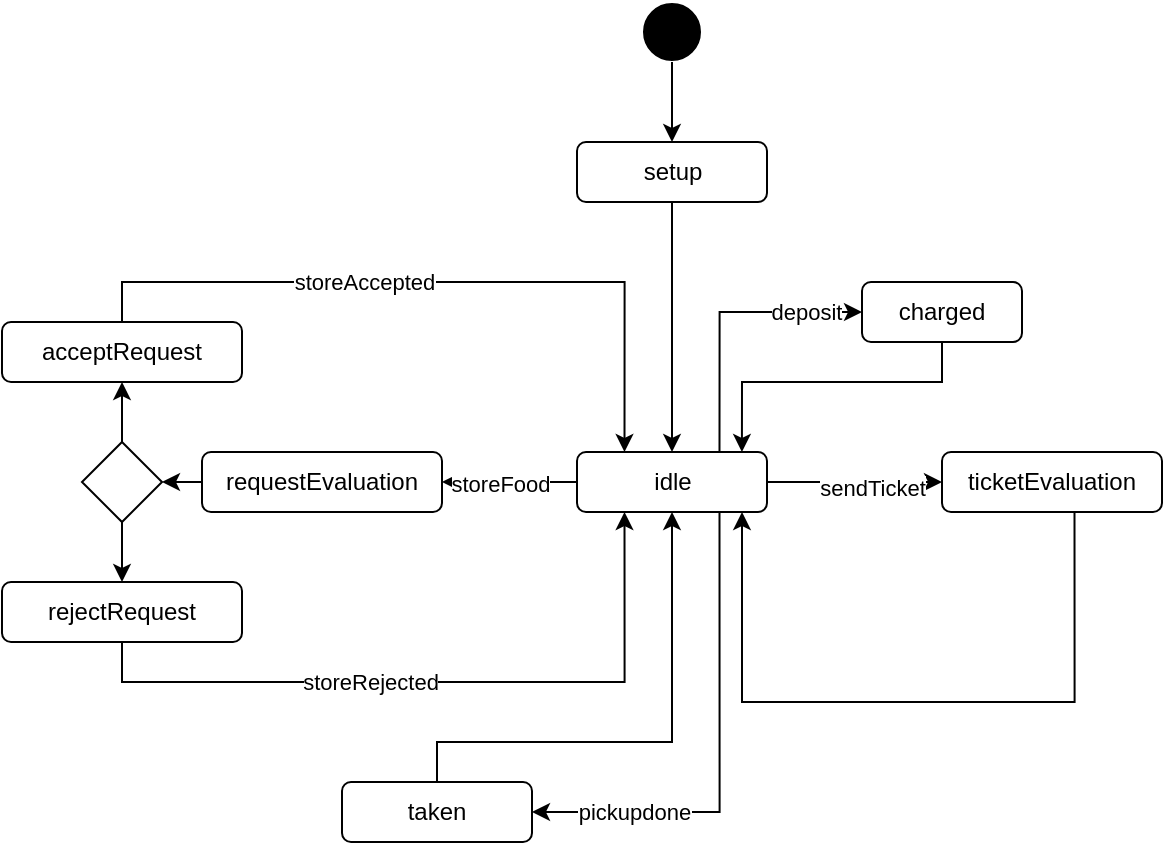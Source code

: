 <mxfile version="21.7.5" type="github">
  <diagram name="Page-1" id="kmjAjQPl-IAW9PTskgZp">
    <mxGraphModel dx="683" dy="370" grid="1" gridSize="10" guides="1" tooltips="1" connect="1" arrows="1" fold="1" page="1" pageScale="1" pageWidth="827" pageHeight="1169" background="#FFFFFF" math="0" shadow="0">
      <root>
        <mxCell id="0" />
        <mxCell id="1" parent="0" />
        <mxCell id="cjToLsPnEBZKVCT3rple-3" value="" style="ellipse;whiteSpace=wrap;html=1;aspect=fixed;fillColor=#000000;strokeColor=#FFFFFF;" parent="1" vertex="1">
          <mxGeometry x="330" y="130" width="30" height="30" as="geometry" />
        </mxCell>
        <mxCell id="cjToLsPnEBZKVCT3rple-4" value="" style="endArrow=classic;html=1;rounded=0;exitX=0.5;exitY=1;exitDx=0;exitDy=0;strokeColor=#000000;" parent="1" source="cjToLsPnEBZKVCT3rple-3" edge="1">
          <mxGeometry width="50" height="50" relative="1" as="geometry">
            <mxPoint x="350" y="220" as="sourcePoint" />
            <mxPoint x="345" y="200" as="targetPoint" />
          </mxGeometry>
        </mxCell>
        <mxCell id="cjToLsPnEBZKVCT3rple-5" value="&lt;font&gt;setup&lt;/font&gt;" style="rounded=1;whiteSpace=wrap;html=1;fillColor=#FFFFFF;strokeColor=#000000;fontColor=#000000;" parent="1" vertex="1">
          <mxGeometry x="297.5" y="200" width="95" height="30" as="geometry" />
        </mxCell>
        <mxCell id="cjToLsPnEBZKVCT3rple-6" value="" style="endArrow=classic;html=1;rounded=0;strokeColor=#000000;entryX=0.5;entryY=0;entryDx=0;entryDy=0;exitX=0.5;exitY=1;exitDx=0;exitDy=0;" parent="1" source="cjToLsPnEBZKVCT3rple-5" target="cjToLsPnEBZKVCT3rple-7" edge="1">
          <mxGeometry width="50" height="50" relative="1" as="geometry">
            <mxPoint x="345" y="230" as="sourcePoint" />
            <mxPoint x="345" y="210" as="targetPoint" />
          </mxGeometry>
        </mxCell>
        <mxCell id="cjToLsPnEBZKVCT3rple-42" style="edgeStyle=orthogonalEdgeStyle;rounded=0;orthogonalLoop=1;jettySize=auto;html=1;exitX=0.75;exitY=0;exitDx=0;exitDy=0;entryX=0;entryY=0.5;entryDx=0;entryDy=0;" parent="1" source="cjToLsPnEBZKVCT3rple-7" target="cjToLsPnEBZKVCT3rple-44" edge="1">
          <mxGeometry relative="1" as="geometry">
            <mxPoint x="480" y="285" as="targetPoint" />
            <mxPoint x="368.75" y="365" as="sourcePoint" />
            <Array as="points">
              <mxPoint x="369" y="285" />
            </Array>
          </mxGeometry>
        </mxCell>
        <mxCell id="cjToLsPnEBZKVCT3rple-43" value="deposit" style="edgeLabel;html=1;align=center;verticalAlign=middle;resizable=0;points=[];" parent="cjToLsPnEBZKVCT3rple-42" vertex="1" connectable="0">
          <mxGeometry x="0.334" y="2" relative="1" as="geometry">
            <mxPoint x="19" y="2" as="offset" />
          </mxGeometry>
        </mxCell>
        <mxCell id="cjToLsPnEBZKVCT3rple-47" style="edgeStyle=orthogonalEdgeStyle;rounded=0;orthogonalLoop=1;jettySize=auto;html=1;exitX=0.75;exitY=1;exitDx=0;exitDy=0;entryX=1;entryY=0.5;entryDx=0;entryDy=0;" parent="1" source="cjToLsPnEBZKVCT3rple-7" target="cjToLsPnEBZKVCT3rple-46" edge="1">
          <mxGeometry relative="1" as="geometry">
            <mxPoint x="350" y="550" as="targetPoint" />
            <Array as="points">
              <mxPoint x="369" y="535" />
            </Array>
          </mxGeometry>
        </mxCell>
        <mxCell id="cjToLsPnEBZKVCT3rple-48" value="pickupdone" style="edgeLabel;html=1;align=center;verticalAlign=middle;resizable=0;points=[];" parent="cjToLsPnEBZKVCT3rple-47" vertex="1" connectable="0">
          <mxGeometry x="0.663" y="-2" relative="1" as="geometry">
            <mxPoint x="9" y="2" as="offset" />
          </mxGeometry>
        </mxCell>
        <mxCell id="BSXn8_YuP-FKHJD0j2s5-3" style="edgeStyle=orthogonalEdgeStyle;rounded=0;orthogonalLoop=1;jettySize=auto;html=1;exitX=0;exitY=0.5;exitDx=0;exitDy=0;" edge="1" parent="1" source="cjToLsPnEBZKVCT3rple-7" target="BSXn8_YuP-FKHJD0j2s5-1">
          <mxGeometry relative="1" as="geometry" />
        </mxCell>
        <mxCell id="BSXn8_YuP-FKHJD0j2s5-4" value="&lt;div&gt;storeFood&lt;/div&gt;" style="edgeLabel;html=1;align=center;verticalAlign=middle;resizable=0;points=[];" vertex="1" connectable="0" parent="BSXn8_YuP-FKHJD0j2s5-3">
          <mxGeometry x="0.141" y="1" relative="1" as="geometry">
            <mxPoint as="offset" />
          </mxGeometry>
        </mxCell>
        <mxCell id="BSXn8_YuP-FKHJD0j2s5-6" style="edgeStyle=orthogonalEdgeStyle;rounded=0;orthogonalLoop=1;jettySize=auto;html=1;exitX=1;exitY=0.5;exitDx=0;exitDy=0;" edge="1" parent="1" source="cjToLsPnEBZKVCT3rple-7" target="BSXn8_YuP-FKHJD0j2s5-5">
          <mxGeometry relative="1" as="geometry" />
        </mxCell>
        <mxCell id="BSXn8_YuP-FKHJD0j2s5-8" value="sendTicket" style="edgeLabel;html=1;align=center;verticalAlign=middle;resizable=0;points=[];" vertex="1" connectable="0" parent="BSXn8_YuP-FKHJD0j2s5-6">
          <mxGeometry x="0.2" y="-3" relative="1" as="geometry">
            <mxPoint as="offset" />
          </mxGeometry>
        </mxCell>
        <mxCell id="cjToLsPnEBZKVCT3rple-7" value="&lt;font&gt;idle&lt;/font&gt;" style="rounded=1;whiteSpace=wrap;html=1;fillColor=#FFFFFF;strokeColor=#000000;fontColor=#000000;" parent="1" vertex="1">
          <mxGeometry x="297.5" y="355" width="95" height="30" as="geometry" />
        </mxCell>
        <mxCell id="cjToLsPnEBZKVCT3rple-18" style="edgeStyle=orthogonalEdgeStyle;rounded=0;orthogonalLoop=1;jettySize=auto;html=1;exitX=0.5;exitY=0;exitDx=0;exitDy=0;entryX=0.25;entryY=0;entryDx=0;entryDy=0;" parent="1" source="cjToLsPnEBZKVCT3rple-14" target="cjToLsPnEBZKVCT3rple-7" edge="1">
          <mxGeometry relative="1" as="geometry" />
        </mxCell>
        <mxCell id="cjToLsPnEBZKVCT3rple-19" value="storeAccepted" style="edgeLabel;html=1;align=center;verticalAlign=middle;resizable=0;points=[];" parent="cjToLsPnEBZKVCT3rple-18" vertex="1" connectable="0">
          <mxGeometry x="-0.212" relative="1" as="geometry">
            <mxPoint as="offset" />
          </mxGeometry>
        </mxCell>
        <mxCell id="cjToLsPnEBZKVCT3rple-14" value="&lt;font&gt;acceptRequest&lt;/font&gt;" style="rounded=1;whiteSpace=wrap;html=1;fillColor=#FFFFFF;strokeColor=#000000;fontColor=#000000;" parent="1" vertex="1">
          <mxGeometry x="10" y="290" width="120" height="30" as="geometry" />
        </mxCell>
        <mxCell id="cjToLsPnEBZKVCT3rple-20" style="edgeStyle=orthogonalEdgeStyle;rounded=0;orthogonalLoop=1;jettySize=auto;html=1;exitX=0.5;exitY=1;exitDx=0;exitDy=0;entryX=0.25;entryY=1;entryDx=0;entryDy=0;" parent="1" source="cjToLsPnEBZKVCT3rple-15" target="cjToLsPnEBZKVCT3rple-7" edge="1">
          <mxGeometry relative="1" as="geometry" />
        </mxCell>
        <mxCell id="cjToLsPnEBZKVCT3rple-21" value="storeRejected" style="edgeLabel;html=1;align=center;verticalAlign=middle;resizable=0;points=[];" parent="cjToLsPnEBZKVCT3rple-20" vertex="1" connectable="0">
          <mxGeometry x="-0.195" relative="1" as="geometry">
            <mxPoint as="offset" />
          </mxGeometry>
        </mxCell>
        <mxCell id="cjToLsPnEBZKVCT3rple-15" value="&lt;font&gt;rejectRequest&lt;/font&gt;" style="rounded=1;whiteSpace=wrap;html=1;fillColor=#FFFFFF;strokeColor=#000000;fontColor=#000000;" parent="1" vertex="1">
          <mxGeometry x="10" y="420" width="120" height="30" as="geometry" />
        </mxCell>
        <mxCell id="cjToLsPnEBZKVCT3rple-45" style="edgeStyle=orthogonalEdgeStyle;rounded=0;orthogonalLoop=1;jettySize=auto;html=1;exitX=0.5;exitY=1;exitDx=0;exitDy=0;entryX=0.868;entryY=0;entryDx=0;entryDy=0;entryPerimeter=0;" parent="1" source="cjToLsPnEBZKVCT3rple-44" target="cjToLsPnEBZKVCT3rple-7" edge="1">
          <mxGeometry relative="1" as="geometry">
            <Array as="points">
              <mxPoint x="480" y="320" />
              <mxPoint x="380" y="320" />
            </Array>
          </mxGeometry>
        </mxCell>
        <mxCell id="cjToLsPnEBZKVCT3rple-44" value="&lt;font&gt;charged&lt;/font&gt;" style="rounded=1;whiteSpace=wrap;html=1;fillColor=#FFFFFF;strokeColor=#000000;fontColor=#000000;" parent="1" vertex="1">
          <mxGeometry x="440" y="270" width="80" height="30" as="geometry" />
        </mxCell>
        <mxCell id="cjToLsPnEBZKVCT3rple-49" style="edgeStyle=orthogonalEdgeStyle;rounded=0;orthogonalLoop=1;jettySize=auto;html=1;exitX=0.5;exitY=0;exitDx=0;exitDy=0;entryX=0.5;entryY=1;entryDx=0;entryDy=0;" parent="1" source="cjToLsPnEBZKVCT3rple-46" target="cjToLsPnEBZKVCT3rple-7" edge="1">
          <mxGeometry relative="1" as="geometry">
            <Array as="points">
              <mxPoint x="228" y="500" />
              <mxPoint x="345" y="500" />
            </Array>
          </mxGeometry>
        </mxCell>
        <mxCell id="cjToLsPnEBZKVCT3rple-46" value="taken" style="rounded=1;whiteSpace=wrap;html=1;fillColor=#FFFFFF;strokeColor=#000000;fontColor=#000000;" parent="1" vertex="1">
          <mxGeometry x="180" y="520" width="95" height="30" as="geometry" />
        </mxCell>
        <mxCell id="BSXn8_YuP-FKHJD0j2s5-10" style="edgeStyle=orthogonalEdgeStyle;rounded=0;orthogonalLoop=1;jettySize=auto;html=1;exitX=0;exitY=0.5;exitDx=0;exitDy=0;entryX=1;entryY=0.5;entryDx=0;entryDy=0;" edge="1" parent="1" source="BSXn8_YuP-FKHJD0j2s5-1" target="BSXn8_YuP-FKHJD0j2s5-9">
          <mxGeometry relative="1" as="geometry" />
        </mxCell>
        <mxCell id="BSXn8_YuP-FKHJD0j2s5-1" value="requestEvaluation" style="rounded=1;whiteSpace=wrap;html=1;fillColor=#FFFFFF;strokeColor=#000000;fontColor=#000000;" vertex="1" parent="1">
          <mxGeometry x="110" y="355" width="120" height="30" as="geometry" />
        </mxCell>
        <mxCell id="BSXn8_YuP-FKHJD0j2s5-7" style="edgeStyle=orthogonalEdgeStyle;rounded=0;orthogonalLoop=1;jettySize=auto;html=1;exitX=0.5;exitY=1;exitDx=0;exitDy=0;entryX=0.75;entryY=1;entryDx=0;entryDy=0;" edge="1" parent="1">
          <mxGeometry relative="1" as="geometry">
            <mxPoint x="546.25" y="385" as="sourcePoint" />
            <mxPoint x="380" y="385" as="targetPoint" />
            <Array as="points">
              <mxPoint x="546.25" y="480" />
              <mxPoint x="380.25" y="480" />
            </Array>
          </mxGeometry>
        </mxCell>
        <mxCell id="BSXn8_YuP-FKHJD0j2s5-5" value="ticketEvaluation" style="rounded=1;whiteSpace=wrap;html=1;fillColor=#FFFFFF;strokeColor=#000000;fontColor=#000000;" vertex="1" parent="1">
          <mxGeometry x="480" y="355" width="110" height="30" as="geometry" />
        </mxCell>
        <mxCell id="BSXn8_YuP-FKHJD0j2s5-11" style="edgeStyle=orthogonalEdgeStyle;rounded=0;orthogonalLoop=1;jettySize=auto;html=1;exitX=0.5;exitY=0;exitDx=0;exitDy=0;entryX=0.5;entryY=1;entryDx=0;entryDy=0;" edge="1" parent="1" source="BSXn8_YuP-FKHJD0j2s5-9" target="cjToLsPnEBZKVCT3rple-14">
          <mxGeometry relative="1" as="geometry" />
        </mxCell>
        <mxCell id="BSXn8_YuP-FKHJD0j2s5-12" style="edgeStyle=orthogonalEdgeStyle;rounded=0;orthogonalLoop=1;jettySize=auto;html=1;exitX=0.5;exitY=1;exitDx=0;exitDy=0;entryX=0.5;entryY=0;entryDx=0;entryDy=0;" edge="1" parent="1" source="BSXn8_YuP-FKHJD0j2s5-9" target="cjToLsPnEBZKVCT3rple-15">
          <mxGeometry relative="1" as="geometry" />
        </mxCell>
        <mxCell id="BSXn8_YuP-FKHJD0j2s5-9" value="" style="rhombus;whiteSpace=wrap;html=1;" vertex="1" parent="1">
          <mxGeometry x="50" y="350" width="40" height="40" as="geometry" />
        </mxCell>
      </root>
    </mxGraphModel>
  </diagram>
</mxfile>
